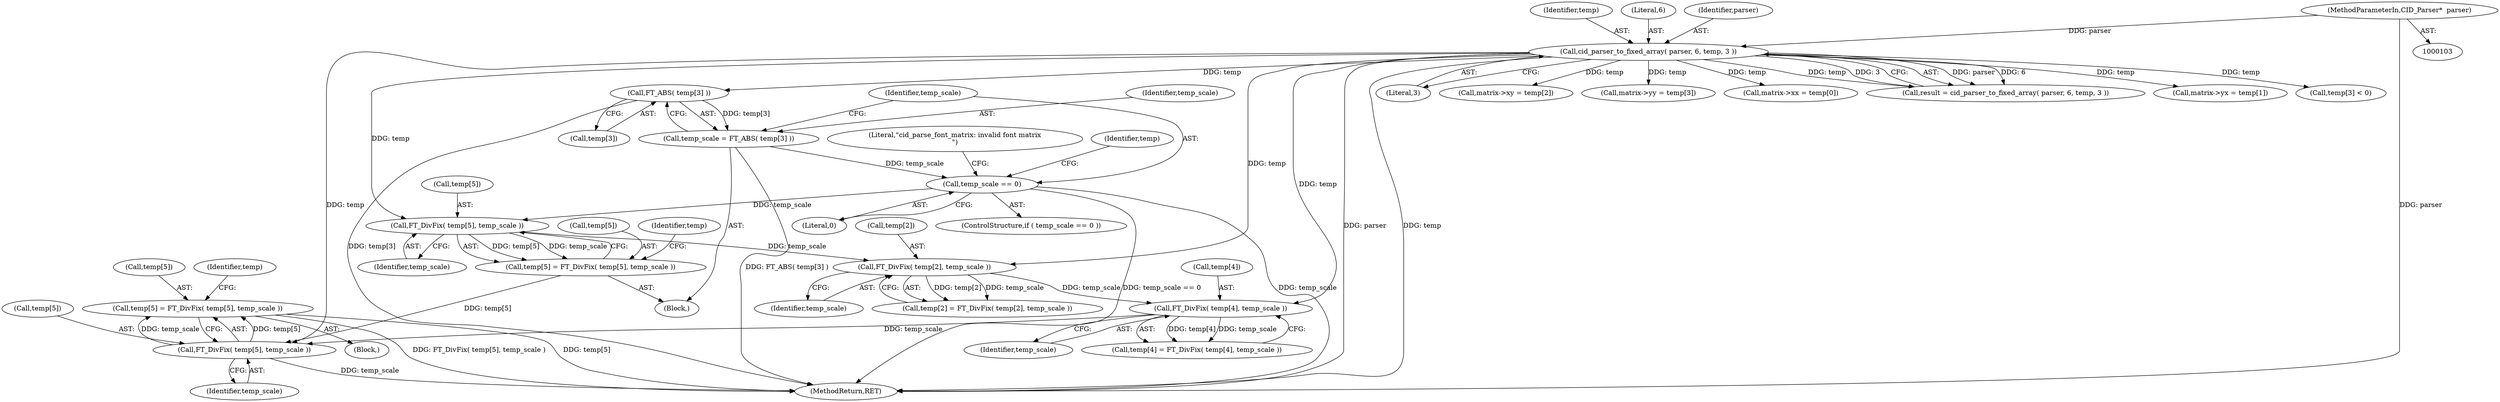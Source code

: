 digraph "0_savannah_8b281f83e8516535756f92dbf90940ac44bd45e1@array" {
"1000252" [label="(Call,temp[5] = FT_DivFix( temp[5], temp_scale ))"];
"1000256" [label="(Call,FT_DivFix( temp[5], temp_scale ))"];
"1000164" [label="(Call,cid_parser_to_fixed_array( parser, 6, temp, 3 ))"];
"1000105" [label="(MethodParameterIn,CID_Parser*  parser)"];
"1000192" [label="(Call,temp[5] = FT_DivFix( temp[5], temp_scale ))"];
"1000196" [label="(Call,FT_DivFix( temp[5], temp_scale ))"];
"1000183" [label="(Call,temp_scale == 0)"];
"1000176" [label="(Call,temp_scale = FT_ABS( temp[3] ))"];
"1000178" [label="(Call,FT_ABS( temp[3] ))"];
"1000247" [label="(Call,FT_DivFix( temp[4], temp_scale ))"];
"1000238" [label="(Call,FT_DivFix( temp[2], temp_scale ))"];
"1000168" [label="(Literal,3)"];
"1000135" [label="(Block,)"];
"1000220" [label="(Call,matrix->xy = temp[2])"];
"1000260" [label="(Identifier,temp_scale)"];
"1000227" [label="(Call,matrix->yy = temp[3])"];
"1000274" [label="(MethodReturn,RET)"];
"1000185" [label="(Literal,0)"];
"1000234" [label="(Call,temp[2] = FT_DivFix( temp[2], temp_scale ))"];
"1000193" [label="(Call,temp[5])"];
"1000182" [label="(ControlStructure,if ( temp_scale == 0 ))"];
"1000176" [label="(Call,temp_scale = FT_ABS( temp[3] ))"];
"1000256" [label="(Call,FT_DivFix( temp[5], temp_scale ))"];
"1000253" [label="(Call,temp[5])"];
"1000196" [label="(Call,FT_DivFix( temp[5], temp_scale ))"];
"1000203" [label="(Identifier,temp)"];
"1000179" [label="(Call,temp[3])"];
"1000166" [label="(Literal,6)"];
"1000206" [label="(Call,matrix->xx = temp[0])"];
"1000192" [label="(Call,temp[5] = FT_DivFix( temp[5], temp_scale ))"];
"1000239" [label="(Call,temp[2])"];
"1000257" [label="(Call,temp[5])"];
"1000162" [label="(Call,result = cid_parser_to_fixed_array( parser, 6, temp, 3 ))"];
"1000252" [label="(Call,temp[5] = FT_DivFix( temp[5], temp_scale ))"];
"1000200" [label="(Identifier,temp_scale)"];
"1000178" [label="(Call,FT_ABS( temp[3] ))"];
"1000213" [label="(Call,matrix->yx = temp[1])"];
"1000177" [label="(Identifier,temp_scale)"];
"1000243" [label="(Call,temp[4] = FT_DivFix( temp[4], temp_scale ))"];
"1000242" [label="(Identifier,temp_scale)"];
"1000248" [label="(Call,temp[4])"];
"1000164" [label="(Call,cid_parser_to_fixed_array( parser, 6, temp, 3 ))"];
"1000238" [label="(Call,FT_DivFix( temp[2], temp_scale ))"];
"1000165" [label="(Identifier,parser)"];
"1000106" [label="(Block,)"];
"1000105" [label="(MethodParameterIn,CID_Parser*  parser)"];
"1000194" [label="(Identifier,temp)"];
"1000247" [label="(Call,FT_DivFix( temp[4], temp_scale ))"];
"1000266" [label="(Call,temp[3] < 0)"];
"1000263" [label="(Identifier,temp)"];
"1000184" [label="(Identifier,temp_scale)"];
"1000167" [label="(Identifier,temp)"];
"1000183" [label="(Call,temp_scale == 0)"];
"1000251" [label="(Identifier,temp_scale)"];
"1000188" [label="(Literal,\"cid_parse_font_matrix: invalid font matrix\n\")"];
"1000197" [label="(Call,temp[5])"];
"1000252" -> "1000106"  [label="AST: "];
"1000252" -> "1000256"  [label="CFG: "];
"1000253" -> "1000252"  [label="AST: "];
"1000256" -> "1000252"  [label="AST: "];
"1000263" -> "1000252"  [label="CFG: "];
"1000252" -> "1000274"  [label="DDG: FT_DivFix( temp[5], temp_scale )"];
"1000252" -> "1000274"  [label="DDG: temp[5]"];
"1000256" -> "1000252"  [label="DDG: temp[5]"];
"1000256" -> "1000252"  [label="DDG: temp_scale"];
"1000256" -> "1000260"  [label="CFG: "];
"1000257" -> "1000256"  [label="AST: "];
"1000260" -> "1000256"  [label="AST: "];
"1000256" -> "1000274"  [label="DDG: temp_scale"];
"1000164" -> "1000256"  [label="DDG: temp"];
"1000192" -> "1000256"  [label="DDG: temp[5]"];
"1000247" -> "1000256"  [label="DDG: temp_scale"];
"1000164" -> "1000162"  [label="AST: "];
"1000164" -> "1000168"  [label="CFG: "];
"1000165" -> "1000164"  [label="AST: "];
"1000166" -> "1000164"  [label="AST: "];
"1000167" -> "1000164"  [label="AST: "];
"1000168" -> "1000164"  [label="AST: "];
"1000162" -> "1000164"  [label="CFG: "];
"1000164" -> "1000274"  [label="DDG: parser"];
"1000164" -> "1000274"  [label="DDG: temp"];
"1000164" -> "1000162"  [label="DDG: parser"];
"1000164" -> "1000162"  [label="DDG: 6"];
"1000164" -> "1000162"  [label="DDG: temp"];
"1000164" -> "1000162"  [label="DDG: 3"];
"1000105" -> "1000164"  [label="DDG: parser"];
"1000164" -> "1000178"  [label="DDG: temp"];
"1000164" -> "1000196"  [label="DDG: temp"];
"1000164" -> "1000206"  [label="DDG: temp"];
"1000164" -> "1000213"  [label="DDG: temp"];
"1000164" -> "1000220"  [label="DDG: temp"];
"1000164" -> "1000227"  [label="DDG: temp"];
"1000164" -> "1000238"  [label="DDG: temp"];
"1000164" -> "1000247"  [label="DDG: temp"];
"1000164" -> "1000266"  [label="DDG: temp"];
"1000105" -> "1000103"  [label="AST: "];
"1000105" -> "1000274"  [label="DDG: parser"];
"1000192" -> "1000135"  [label="AST: "];
"1000192" -> "1000196"  [label="CFG: "];
"1000193" -> "1000192"  [label="AST: "];
"1000196" -> "1000192"  [label="AST: "];
"1000203" -> "1000192"  [label="CFG: "];
"1000196" -> "1000192"  [label="DDG: temp[5]"];
"1000196" -> "1000192"  [label="DDG: temp_scale"];
"1000196" -> "1000200"  [label="CFG: "];
"1000197" -> "1000196"  [label="AST: "];
"1000200" -> "1000196"  [label="AST: "];
"1000183" -> "1000196"  [label="DDG: temp_scale"];
"1000196" -> "1000238"  [label="DDG: temp_scale"];
"1000183" -> "1000182"  [label="AST: "];
"1000183" -> "1000185"  [label="CFG: "];
"1000184" -> "1000183"  [label="AST: "];
"1000185" -> "1000183"  [label="AST: "];
"1000188" -> "1000183"  [label="CFG: "];
"1000194" -> "1000183"  [label="CFG: "];
"1000183" -> "1000274"  [label="DDG: temp_scale"];
"1000183" -> "1000274"  [label="DDG: temp_scale == 0"];
"1000176" -> "1000183"  [label="DDG: temp_scale"];
"1000176" -> "1000135"  [label="AST: "];
"1000176" -> "1000178"  [label="CFG: "];
"1000177" -> "1000176"  [label="AST: "];
"1000178" -> "1000176"  [label="AST: "];
"1000184" -> "1000176"  [label="CFG: "];
"1000176" -> "1000274"  [label="DDG: FT_ABS( temp[3] )"];
"1000178" -> "1000176"  [label="DDG: temp[3]"];
"1000178" -> "1000179"  [label="CFG: "];
"1000179" -> "1000178"  [label="AST: "];
"1000178" -> "1000274"  [label="DDG: temp[3]"];
"1000247" -> "1000243"  [label="AST: "];
"1000247" -> "1000251"  [label="CFG: "];
"1000248" -> "1000247"  [label="AST: "];
"1000251" -> "1000247"  [label="AST: "];
"1000243" -> "1000247"  [label="CFG: "];
"1000247" -> "1000243"  [label="DDG: temp[4]"];
"1000247" -> "1000243"  [label="DDG: temp_scale"];
"1000238" -> "1000247"  [label="DDG: temp_scale"];
"1000238" -> "1000234"  [label="AST: "];
"1000238" -> "1000242"  [label="CFG: "];
"1000239" -> "1000238"  [label="AST: "];
"1000242" -> "1000238"  [label="AST: "];
"1000234" -> "1000238"  [label="CFG: "];
"1000238" -> "1000234"  [label="DDG: temp[2]"];
"1000238" -> "1000234"  [label="DDG: temp_scale"];
}
